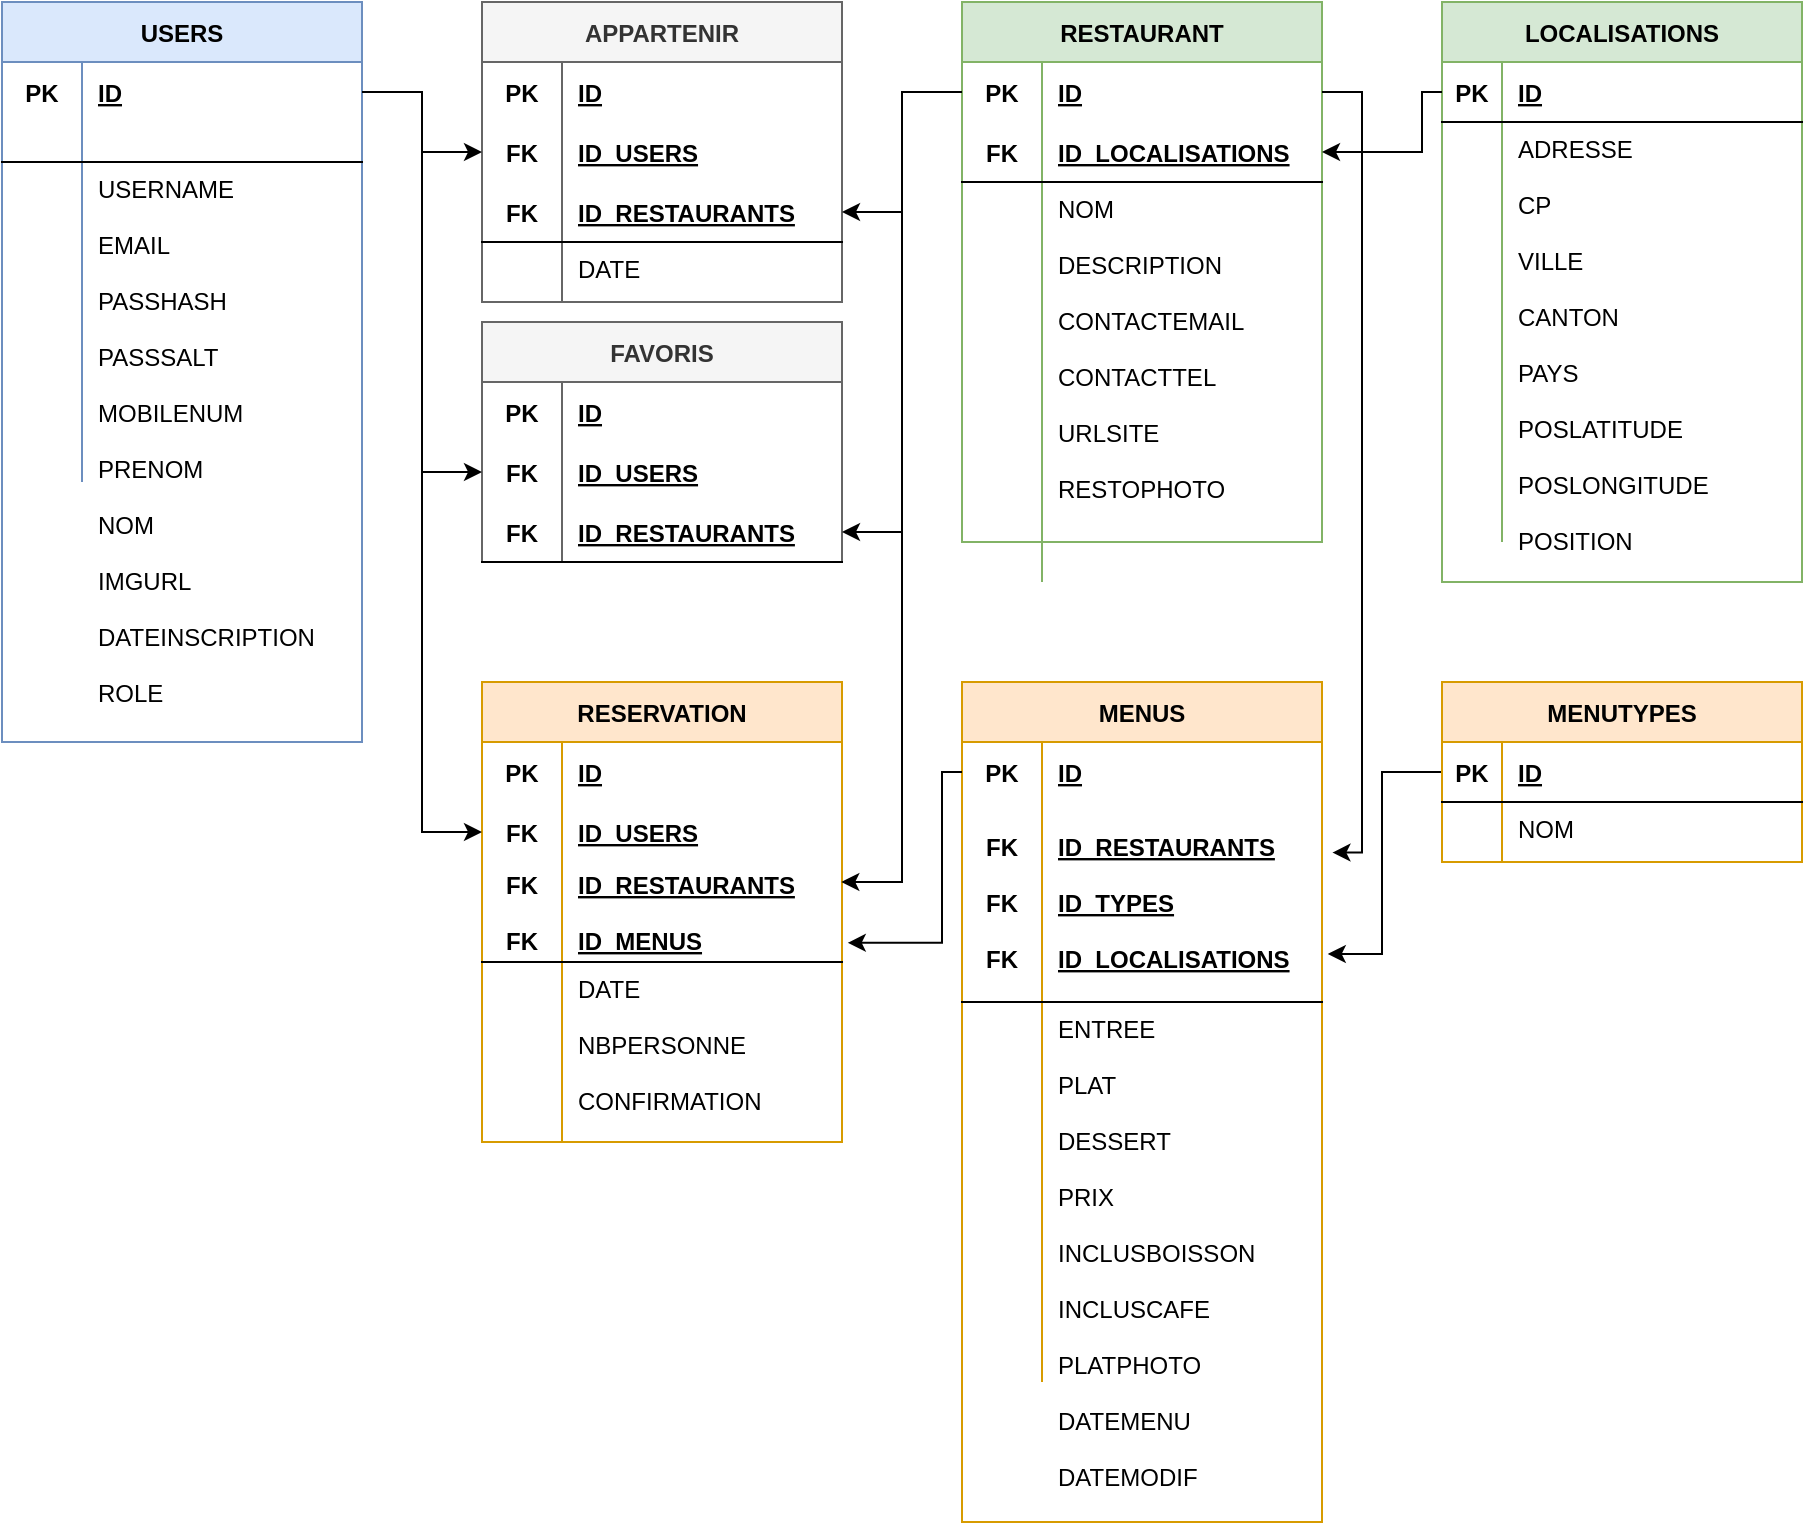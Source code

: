 <mxfile version="13.9.9" type="device"><diagram id="CB5P3qhN0YA8dHJt1_Sy" name="Page-1"><mxGraphModel dx="1278" dy="995" grid="1" gridSize="10" guides="1" tooltips="1" connect="1" arrows="1" fold="1" page="1" pageScale="1" pageWidth="827" pageHeight="1169" math="0" shadow="0"><root><mxCell id="0"/><mxCell id="1" parent="0"/><mxCell id="Mli4QRbDKlX4HgYCYpXU-8" value="USERS" style="shape=table;startSize=30;container=1;collapsible=1;childLayout=tableLayout;fixedRows=1;rowLines=0;fontStyle=1;align=center;resizeLast=1;fillColor=#dae8fc;strokeColor=#6c8ebf;" parent="1" vertex="1"><mxGeometry x="240" y="80" width="180" height="370" as="geometry"/></mxCell><mxCell id="Mli4QRbDKlX4HgYCYpXU-9" value="" style="shape=partialRectangle;collapsible=0;dropTarget=0;pointerEvents=0;fillColor=none;top=0;left=0;bottom=0;right=0;points=[[0,0.5],[1,0.5]];portConstraint=eastwest;" parent="Mli4QRbDKlX4HgYCYpXU-8" vertex="1"><mxGeometry y="30" width="180" height="30" as="geometry"/></mxCell><mxCell id="Mli4QRbDKlX4HgYCYpXU-10" value="PK" style="shape=partialRectangle;connectable=0;fillColor=none;top=0;left=0;bottom=0;right=0;fontStyle=1;overflow=hidden;" parent="Mli4QRbDKlX4HgYCYpXU-9" vertex="1"><mxGeometry width="40" height="30" as="geometry"><mxRectangle width="40" height="30" as="alternateBounds"/></mxGeometry></mxCell><mxCell id="Mli4QRbDKlX4HgYCYpXU-11" value="ID" style="shape=partialRectangle;connectable=0;fillColor=none;top=0;left=0;bottom=0;right=0;align=left;spacingLeft=6;fontStyle=5;overflow=hidden;" parent="Mli4QRbDKlX4HgYCYpXU-9" vertex="1"><mxGeometry x="40" width="140" height="30" as="geometry"><mxRectangle width="140" height="30" as="alternateBounds"/></mxGeometry></mxCell><mxCell id="Mli4QRbDKlX4HgYCYpXU-12" value="" style="shape=partialRectangle;collapsible=0;dropTarget=0;pointerEvents=0;fillColor=none;top=0;left=0;bottom=1;right=0;points=[[0,0.5],[1,0.5]];portConstraint=eastwest;" parent="Mli4QRbDKlX4HgYCYpXU-8" vertex="1"><mxGeometry y="60" width="180" height="20" as="geometry"/></mxCell><mxCell id="Mli4QRbDKlX4HgYCYpXU-13" value="" style="shape=partialRectangle;connectable=0;fillColor=none;top=0;left=0;bottom=0;right=0;fontStyle=1;overflow=hidden;" parent="Mli4QRbDKlX4HgYCYpXU-12" vertex="1"><mxGeometry width="40" height="20" as="geometry"><mxRectangle width="40" height="30" as="alternateBounds"/></mxGeometry></mxCell><mxCell id="Mli4QRbDKlX4HgYCYpXU-14" value="" style="shape=partialRectangle;connectable=0;fillColor=none;top=0;left=0;bottom=0;right=0;align=left;spacingLeft=6;fontStyle=5;overflow=hidden;" parent="Mli4QRbDKlX4HgYCYpXU-12" vertex="1"><mxGeometry x="40" width="140" height="20" as="geometry"><mxRectangle width="140" height="30" as="alternateBounds"/></mxGeometry></mxCell><mxCell id="Mli4QRbDKlX4HgYCYpXU-15" value="" style="shape=partialRectangle;collapsible=0;dropTarget=0;pointerEvents=0;fillColor=none;top=0;left=0;bottom=0;right=0;points=[[0,0.5],[1,0.5]];portConstraint=eastwest;" parent="Mli4QRbDKlX4HgYCYpXU-8" vertex="1"><mxGeometry y="80" width="180" height="280" as="geometry"/></mxCell><mxCell id="Mli4QRbDKlX4HgYCYpXU-16" value="" style="shape=partialRectangle;connectable=0;fillColor=none;top=0;left=0;bottom=0;right=0;editable=1;overflow=hidden;" parent="Mli4QRbDKlX4HgYCYpXU-15" vertex="1"><mxGeometry width="40" height="280" as="geometry"><mxRectangle width="40" height="150" as="alternateBounds"/></mxGeometry></mxCell><mxCell id="Mli4QRbDKlX4HgYCYpXU-17" value="USERNAME&#10;&#10;EMAIL&#10;&#10;PASSHASH&#10;&#10;PASSSALT&#10;&#10;MOBILENUM&#10;&#10;PRENOM&#10;&#10;NOM&#10;&#10;IMGURL&#10;&#10;DATEINSCRIPTION&#10;&#10;ROLE" style="shape=partialRectangle;connectable=0;fillColor=none;top=0;left=0;bottom=0;right=0;align=left;spacingLeft=6;overflow=hidden;verticalAlign=top;" parent="Mli4QRbDKlX4HgYCYpXU-15" vertex="1"><mxGeometry x="40" width="140" height="280" as="geometry"><mxRectangle width="140" height="150" as="alternateBounds"/></mxGeometry></mxCell><mxCell id="Mli4QRbDKlX4HgYCYpXU-19" value="APPARTENIR" style="shape=table;startSize=30;container=1;collapsible=1;childLayout=tableLayout;fixedRows=1;rowLines=0;fontStyle=1;align=center;resizeLast=1;fillColor=#f5f5f5;strokeColor=#666666;fontColor=#333333;" parent="1" vertex="1"><mxGeometry x="480" y="80" width="180" height="150" as="geometry"/></mxCell><mxCell id="Mli4QRbDKlX4HgYCYpXU-20" value="" style="shape=partialRectangle;collapsible=0;dropTarget=0;pointerEvents=0;fillColor=none;top=0;left=0;bottom=0;right=0;points=[[0,0.5],[1,0.5]];portConstraint=eastwest;" parent="Mli4QRbDKlX4HgYCYpXU-19" vertex="1"><mxGeometry y="30" width="180" height="30" as="geometry"/></mxCell><mxCell id="Mli4QRbDKlX4HgYCYpXU-21" value="PK" style="shape=partialRectangle;connectable=0;fillColor=none;top=0;left=0;bottom=0;right=0;editable=1;overflow=hidden;fontStyle=1" parent="Mli4QRbDKlX4HgYCYpXU-20" vertex="1"><mxGeometry width="40" height="30" as="geometry"><mxRectangle width="40" height="30" as="alternateBounds"/></mxGeometry></mxCell><mxCell id="Mli4QRbDKlX4HgYCYpXU-22" value="ID" style="shape=partialRectangle;connectable=0;fillColor=none;top=0;left=0;bottom=0;right=0;align=left;spacingLeft=6;overflow=hidden;fontStyle=5" parent="Mli4QRbDKlX4HgYCYpXU-20" vertex="1"><mxGeometry x="40" width="140" height="30" as="geometry"><mxRectangle width="140" height="30" as="alternateBounds"/></mxGeometry></mxCell><mxCell id="Mli4QRbDKlX4HgYCYpXU-23" value="" style="shape=partialRectangle;collapsible=0;dropTarget=0;pointerEvents=0;fillColor=none;top=0;left=0;bottom=0;right=0;points=[[0,0.5],[1,0.5]];portConstraint=eastwest;" parent="Mli4QRbDKlX4HgYCYpXU-19" vertex="1"><mxGeometry y="60" width="180" height="30" as="geometry"/></mxCell><mxCell id="Mli4QRbDKlX4HgYCYpXU-24" value="FK" style="shape=partialRectangle;connectable=0;fillColor=none;top=0;left=0;bottom=0;right=0;fontStyle=1;overflow=hidden;" parent="Mli4QRbDKlX4HgYCYpXU-23" vertex="1"><mxGeometry width="40" height="30" as="geometry"><mxRectangle width="40" height="30" as="alternateBounds"/></mxGeometry></mxCell><mxCell id="Mli4QRbDKlX4HgYCYpXU-25" value="ID_USERS" style="shape=partialRectangle;connectable=0;fillColor=none;top=0;left=0;bottom=0;right=0;align=left;spacingLeft=6;fontStyle=5;overflow=hidden;" parent="Mli4QRbDKlX4HgYCYpXU-23" vertex="1"><mxGeometry x="40" width="140" height="30" as="geometry"><mxRectangle width="140" height="30" as="alternateBounds"/></mxGeometry></mxCell><mxCell id="Mli4QRbDKlX4HgYCYpXU-26" value="" style="shape=partialRectangle;collapsible=0;dropTarget=0;pointerEvents=0;fillColor=none;top=0;left=0;bottom=1;right=0;points=[[0,0.5],[1,0.5]];portConstraint=eastwest;" parent="Mli4QRbDKlX4HgYCYpXU-19" vertex="1"><mxGeometry y="90" width="180" height="30" as="geometry"/></mxCell><mxCell id="Mli4QRbDKlX4HgYCYpXU-27" value="FK" style="shape=partialRectangle;connectable=0;fillColor=none;top=0;left=0;bottom=0;right=0;fontStyle=1;overflow=hidden;" parent="Mli4QRbDKlX4HgYCYpXU-26" vertex="1"><mxGeometry width="40" height="30" as="geometry"><mxRectangle width="40" height="30" as="alternateBounds"/></mxGeometry></mxCell><mxCell id="Mli4QRbDKlX4HgYCYpXU-28" value="ID_RESTAURANTS" style="shape=partialRectangle;connectable=0;fillColor=none;top=0;left=0;bottom=0;right=0;align=left;spacingLeft=6;fontStyle=5;overflow=hidden;" parent="Mli4QRbDKlX4HgYCYpXU-26" vertex="1"><mxGeometry x="40" width="140" height="30" as="geometry"><mxRectangle width="140" height="30" as="alternateBounds"/></mxGeometry></mxCell><mxCell id="Mli4QRbDKlX4HgYCYpXU-29" value="" style="shape=partialRectangle;collapsible=0;dropTarget=0;pointerEvents=0;fillColor=none;top=0;left=0;bottom=0;right=0;points=[[0,0.5],[1,0.5]];portConstraint=eastwest;" parent="Mli4QRbDKlX4HgYCYpXU-19" vertex="1"><mxGeometry y="120" width="180" height="30" as="geometry"/></mxCell><mxCell id="Mli4QRbDKlX4HgYCYpXU-30" value="" style="shape=partialRectangle;connectable=0;fillColor=none;top=0;left=0;bottom=0;right=0;editable=1;overflow=hidden;" parent="Mli4QRbDKlX4HgYCYpXU-29" vertex="1"><mxGeometry width="40" height="30" as="geometry"><mxRectangle width="40" height="30" as="alternateBounds"/></mxGeometry></mxCell><mxCell id="Mli4QRbDKlX4HgYCYpXU-31" value="DATE" style="shape=partialRectangle;connectable=0;fillColor=none;top=0;left=0;bottom=0;right=0;align=left;spacingLeft=6;overflow=hidden;verticalAlign=top;" parent="Mli4QRbDKlX4HgYCYpXU-29" vertex="1"><mxGeometry x="40" width="140" height="30" as="geometry"><mxRectangle width="140" height="30" as="alternateBounds"/></mxGeometry></mxCell><mxCell id="Mli4QRbDKlX4HgYCYpXU-32" value="FAVORIS" style="shape=table;startSize=30;container=1;collapsible=1;childLayout=tableLayout;fixedRows=1;rowLines=0;fontStyle=1;align=center;resizeLast=1;fillColor=#f5f5f5;strokeColor=#666666;fontColor=#333333;" parent="1" vertex="1"><mxGeometry x="480" y="240" width="180" height="120" as="geometry"/></mxCell><mxCell id="Mli4QRbDKlX4HgYCYpXU-33" value="" style="shape=partialRectangle;collapsible=0;dropTarget=0;pointerEvents=0;fillColor=none;top=0;left=0;bottom=0;right=0;points=[[0,0.5],[1,0.5]];portConstraint=eastwest;" parent="Mli4QRbDKlX4HgYCYpXU-32" vertex="1"><mxGeometry y="30" width="180" height="30" as="geometry"/></mxCell><mxCell id="Mli4QRbDKlX4HgYCYpXU-34" value="PK" style="shape=partialRectangle;connectable=0;fillColor=none;top=0;left=0;bottom=0;right=0;editable=1;overflow=hidden;fontStyle=1" parent="Mli4QRbDKlX4HgYCYpXU-33" vertex="1"><mxGeometry width="40" height="30" as="geometry"><mxRectangle width="40" height="30" as="alternateBounds"/></mxGeometry></mxCell><mxCell id="Mli4QRbDKlX4HgYCYpXU-35" value="ID" style="shape=partialRectangle;connectable=0;fillColor=none;top=0;left=0;bottom=0;right=0;align=left;spacingLeft=6;overflow=hidden;fontStyle=5" parent="Mli4QRbDKlX4HgYCYpXU-33" vertex="1"><mxGeometry x="40" width="140" height="30" as="geometry"><mxRectangle width="140" height="30" as="alternateBounds"/></mxGeometry></mxCell><mxCell id="Mli4QRbDKlX4HgYCYpXU-36" value="" style="shape=partialRectangle;collapsible=0;dropTarget=0;pointerEvents=0;fillColor=none;top=0;left=0;bottom=0;right=0;points=[[0,0.5],[1,0.5]];portConstraint=eastwest;" parent="Mli4QRbDKlX4HgYCYpXU-32" vertex="1"><mxGeometry y="60" width="180" height="30" as="geometry"/></mxCell><mxCell id="Mli4QRbDKlX4HgYCYpXU-37" value="FK" style="shape=partialRectangle;connectable=0;fillColor=none;top=0;left=0;bottom=0;right=0;fontStyle=1;overflow=hidden;" parent="Mli4QRbDKlX4HgYCYpXU-36" vertex="1"><mxGeometry width="40" height="30" as="geometry"><mxRectangle width="40" height="30" as="alternateBounds"/></mxGeometry></mxCell><mxCell id="Mli4QRbDKlX4HgYCYpXU-38" value="ID_USERS" style="shape=partialRectangle;connectable=0;fillColor=none;top=0;left=0;bottom=0;right=0;align=left;spacingLeft=6;fontStyle=5;overflow=hidden;" parent="Mli4QRbDKlX4HgYCYpXU-36" vertex="1"><mxGeometry x="40" width="140" height="30" as="geometry"><mxRectangle width="140" height="30" as="alternateBounds"/></mxGeometry></mxCell><mxCell id="Mli4QRbDKlX4HgYCYpXU-39" value="" style="shape=partialRectangle;collapsible=0;dropTarget=0;pointerEvents=0;fillColor=none;top=0;left=0;bottom=1;right=0;points=[[0,0.5],[1,0.5]];portConstraint=eastwest;" parent="Mli4QRbDKlX4HgYCYpXU-32" vertex="1"><mxGeometry y="90" width="180" height="30" as="geometry"/></mxCell><mxCell id="Mli4QRbDKlX4HgYCYpXU-40" value="FK" style="shape=partialRectangle;connectable=0;fillColor=none;top=0;left=0;bottom=0;right=0;fontStyle=1;overflow=hidden;" parent="Mli4QRbDKlX4HgYCYpXU-39" vertex="1"><mxGeometry width="40" height="30" as="geometry"><mxRectangle width="40" height="30" as="alternateBounds"/></mxGeometry></mxCell><mxCell id="Mli4QRbDKlX4HgYCYpXU-41" value="ID_RESTAURANTS" style="shape=partialRectangle;connectable=0;fillColor=none;top=0;left=0;bottom=0;right=0;align=left;spacingLeft=6;fontStyle=5;overflow=hidden;" parent="Mli4QRbDKlX4HgYCYpXU-39" vertex="1"><mxGeometry x="40" width="140" height="30" as="geometry"><mxRectangle width="140" height="30" as="alternateBounds"/></mxGeometry></mxCell><mxCell id="Mli4QRbDKlX4HgYCYpXU-45" style="edgeStyle=orthogonalEdgeStyle;rounded=0;orthogonalLoop=1;jettySize=auto;html=1;exitX=1;exitY=0.5;exitDx=0;exitDy=0;entryX=0;entryY=0.5;entryDx=0;entryDy=0;" parent="1" source="Mli4QRbDKlX4HgYCYpXU-9" target="Mli4QRbDKlX4HgYCYpXU-23" edge="1"><mxGeometry relative="1" as="geometry"/></mxCell><mxCell id="Mli4QRbDKlX4HgYCYpXU-46" style="edgeStyle=orthogonalEdgeStyle;rounded=0;orthogonalLoop=1;jettySize=auto;html=1;exitX=1;exitY=0.5;exitDx=0;exitDy=0;entryX=0;entryY=0.5;entryDx=0;entryDy=0;" parent="1" source="Mli4QRbDKlX4HgYCYpXU-9" target="Mli4QRbDKlX4HgYCYpXU-36" edge="1"><mxGeometry relative="1" as="geometry"/></mxCell><mxCell id="Mli4QRbDKlX4HgYCYpXU-47" value="RESTAURANT" style="shape=table;startSize=30;container=1;collapsible=1;childLayout=tableLayout;fixedRows=1;rowLines=0;fontStyle=1;align=center;resizeLast=1;fillColor=#d5e8d4;strokeColor=#82b366;" parent="1" vertex="1"><mxGeometry x="720" y="80" width="180" height="270" as="geometry"/></mxCell><mxCell id="Mli4QRbDKlX4HgYCYpXU-48" value="" style="shape=partialRectangle;collapsible=0;dropTarget=0;pointerEvents=0;fillColor=none;top=0;left=0;bottom=0;right=0;points=[[0,0.5],[1,0.5]];portConstraint=eastwest;" parent="Mli4QRbDKlX4HgYCYpXU-47" vertex="1"><mxGeometry y="30" width="180" height="30" as="geometry"/></mxCell><mxCell id="Mli4QRbDKlX4HgYCYpXU-49" value="PK" style="shape=partialRectangle;connectable=0;fillColor=none;top=0;left=0;bottom=0;right=0;fontStyle=1;overflow=hidden;" parent="Mli4QRbDKlX4HgYCYpXU-48" vertex="1"><mxGeometry width="40" height="30" as="geometry"><mxRectangle width="40" height="30" as="alternateBounds"/></mxGeometry></mxCell><mxCell id="Mli4QRbDKlX4HgYCYpXU-50" value="ID" style="shape=partialRectangle;connectable=0;fillColor=none;top=0;left=0;bottom=0;right=0;align=left;spacingLeft=6;fontStyle=5;overflow=hidden;" parent="Mli4QRbDKlX4HgYCYpXU-48" vertex="1"><mxGeometry x="40" width="140" height="30" as="geometry"><mxRectangle width="140" height="30" as="alternateBounds"/></mxGeometry></mxCell><mxCell id="Mli4QRbDKlX4HgYCYpXU-51" value="" style="shape=partialRectangle;collapsible=0;dropTarget=0;pointerEvents=0;fillColor=none;top=0;left=0;bottom=1;right=0;points=[[0,0.5],[1,0.5]];portConstraint=eastwest;" parent="Mli4QRbDKlX4HgYCYpXU-47" vertex="1"><mxGeometry y="60" width="180" height="30" as="geometry"/></mxCell><mxCell id="Mli4QRbDKlX4HgYCYpXU-52" value="FK" style="shape=partialRectangle;connectable=0;fillColor=none;top=0;left=0;bottom=0;right=0;fontStyle=1;overflow=hidden;" parent="Mli4QRbDKlX4HgYCYpXU-51" vertex="1"><mxGeometry width="40" height="30" as="geometry"><mxRectangle width="40" height="30" as="alternateBounds"/></mxGeometry></mxCell><mxCell id="Mli4QRbDKlX4HgYCYpXU-53" value="ID_LOCALISATIONS" style="shape=partialRectangle;connectable=0;fillColor=none;top=0;left=0;bottom=0;right=0;align=left;spacingLeft=6;fontStyle=5;overflow=hidden;" parent="Mli4QRbDKlX4HgYCYpXU-51" vertex="1"><mxGeometry x="40" width="140" height="30" as="geometry"><mxRectangle width="140" height="30" as="alternateBounds"/></mxGeometry></mxCell><mxCell id="Mli4QRbDKlX4HgYCYpXU-54" value="" style="shape=partialRectangle;collapsible=0;dropTarget=0;pointerEvents=0;fillColor=none;top=0;left=0;bottom=0;right=0;points=[[0,0.5],[1,0.5]];portConstraint=eastwest;" parent="Mli4QRbDKlX4HgYCYpXU-47" vertex="1"><mxGeometry y="90" width="180" height="170" as="geometry"/></mxCell><mxCell id="Mli4QRbDKlX4HgYCYpXU-55" value="" style="shape=partialRectangle;connectable=0;fillColor=none;top=0;left=0;bottom=0;right=0;editable=1;overflow=hidden;" parent="Mli4QRbDKlX4HgYCYpXU-54" vertex="1"><mxGeometry width="40" height="170" as="geometry"><mxRectangle width="40" height="200" as="alternateBounds"/></mxGeometry></mxCell><mxCell id="Mli4QRbDKlX4HgYCYpXU-56" value="NOM&#10;&#10;DESCRIPTION&#10;&#10;CONTACTEMAIL&#10;&#10;CONTACTTEL&#10;&#10;URLSITE&#10;&#10;RESTOPHOTO&#10;&#10;" style="shape=partialRectangle;connectable=0;fillColor=none;top=0;left=0;bottom=0;right=0;align=left;spacingLeft=6;overflow=hidden;verticalAlign=top;" parent="Mli4QRbDKlX4HgYCYpXU-54" vertex="1"><mxGeometry x="40" width="140" height="170" as="geometry"><mxRectangle width="140" height="200" as="alternateBounds"/></mxGeometry></mxCell><mxCell id="Mli4QRbDKlX4HgYCYpXU-70" value="LOCALISATIONS" style="shape=table;startSize=30;container=1;collapsible=1;childLayout=tableLayout;fixedRows=1;rowLines=0;fontStyle=1;align=center;resizeLast=1;fillColor=#d5e8d4;strokeColor=#82b366;" parent="1" vertex="1"><mxGeometry x="960" y="80" width="180" height="290" as="geometry"/></mxCell><mxCell id="Mli4QRbDKlX4HgYCYpXU-71" value="" style="shape=partialRectangle;collapsible=0;dropTarget=0;pointerEvents=0;fillColor=none;top=0;left=0;bottom=1;right=0;points=[[0,0.5],[1,0.5]];portConstraint=eastwest;" parent="Mli4QRbDKlX4HgYCYpXU-70" vertex="1"><mxGeometry y="30" width="180" height="30" as="geometry"/></mxCell><mxCell id="Mli4QRbDKlX4HgYCYpXU-72" value="PK" style="shape=partialRectangle;connectable=0;fillColor=none;top=0;left=0;bottom=0;right=0;fontStyle=1;overflow=hidden;" parent="Mli4QRbDKlX4HgYCYpXU-71" vertex="1"><mxGeometry width="30" height="30" as="geometry"><mxRectangle width="30" height="30" as="alternateBounds"/></mxGeometry></mxCell><mxCell id="Mli4QRbDKlX4HgYCYpXU-73" value="ID" style="shape=partialRectangle;connectable=0;fillColor=none;top=0;left=0;bottom=0;right=0;align=left;spacingLeft=6;fontStyle=5;overflow=hidden;" parent="Mli4QRbDKlX4HgYCYpXU-71" vertex="1"><mxGeometry x="30" width="150" height="30" as="geometry"><mxRectangle width="150" height="30" as="alternateBounds"/></mxGeometry></mxCell><mxCell id="Mli4QRbDKlX4HgYCYpXU-74" value="" style="shape=partialRectangle;collapsible=0;dropTarget=0;pointerEvents=0;fillColor=none;top=0;left=0;bottom=0;right=0;points=[[0,0.5],[1,0.5]];portConstraint=eastwest;" parent="Mli4QRbDKlX4HgYCYpXU-70" vertex="1"><mxGeometry y="60" width="180" height="210" as="geometry"/></mxCell><mxCell id="Mli4QRbDKlX4HgYCYpXU-75" value="" style="shape=partialRectangle;connectable=0;fillColor=none;top=0;left=0;bottom=0;right=0;editable=1;overflow=hidden;" parent="Mli4QRbDKlX4HgYCYpXU-74" vertex="1"><mxGeometry width="30" height="210" as="geometry"><mxRectangle width="30" height="210" as="alternateBounds"/></mxGeometry></mxCell><mxCell id="Mli4QRbDKlX4HgYCYpXU-76" value="ADRESSE&#10;&#10;CP&#10;&#10;VILLE&#10;&#10;CANTON&#10;&#10;PAYS&#10;&#10;POSLATITUDE&#10;&#10;POSLONGITUDE&#10;&#10;POSITION" style="shape=partialRectangle;connectable=0;fillColor=none;top=0;left=0;bottom=0;right=0;align=left;spacingLeft=6;overflow=hidden;verticalAlign=top;" parent="Mli4QRbDKlX4HgYCYpXU-74" vertex="1"><mxGeometry x="30" width="150" height="210" as="geometry"><mxRectangle width="150" height="210" as="alternateBounds"/></mxGeometry></mxCell><mxCell id="Mli4QRbDKlX4HgYCYpXU-77" style="edgeStyle=orthogonalEdgeStyle;rounded=0;orthogonalLoop=1;jettySize=auto;html=1;exitX=0;exitY=0.5;exitDx=0;exitDy=0;entryX=1;entryY=0.5;entryDx=0;entryDy=0;" parent="1" source="Mli4QRbDKlX4HgYCYpXU-71" target="Mli4QRbDKlX4HgYCYpXU-51" edge="1"><mxGeometry relative="1" as="geometry"><Array as="points"><mxPoint x="950" y="125"/><mxPoint x="950" y="155"/></Array></mxGeometry></mxCell><mxCell id="Mli4QRbDKlX4HgYCYpXU-78" style="edgeStyle=orthogonalEdgeStyle;rounded=0;orthogonalLoop=1;jettySize=auto;html=1;exitX=0;exitY=0.5;exitDx=0;exitDy=0;entryX=1;entryY=0.5;entryDx=0;entryDy=0;" parent="1" source="Mli4QRbDKlX4HgYCYpXU-48" target="Mli4QRbDKlX4HgYCYpXU-26" edge="1"><mxGeometry relative="1" as="geometry"/></mxCell><mxCell id="Mli4QRbDKlX4HgYCYpXU-79" style="edgeStyle=orthogonalEdgeStyle;rounded=0;orthogonalLoop=1;jettySize=auto;html=1;exitX=0;exitY=0.5;exitDx=0;exitDy=0;entryX=1;entryY=0.5;entryDx=0;entryDy=0;" parent="1" source="Mli4QRbDKlX4HgYCYpXU-48" target="Mli4QRbDKlX4HgYCYpXU-39" edge="1"><mxGeometry relative="1" as="geometry"/></mxCell><mxCell id="Mli4QRbDKlX4HgYCYpXU-80" value="MENUS" style="shape=table;startSize=30;container=1;collapsible=1;childLayout=tableLayout;fixedRows=1;rowLines=0;fontStyle=1;align=center;resizeLast=1;fillColor=#ffe6cc;strokeColor=#d79b00;" parent="1" vertex="1"><mxGeometry x="720" y="420" width="180" height="420" as="geometry"/></mxCell><mxCell id="Mli4QRbDKlX4HgYCYpXU-81" value="" style="shape=partialRectangle;collapsible=0;dropTarget=0;pointerEvents=0;fillColor=none;top=0;left=0;bottom=0;right=0;points=[[0,0.5],[1,0.5]];portConstraint=eastwest;" parent="Mli4QRbDKlX4HgYCYpXU-80" vertex="1"><mxGeometry y="30" width="180" height="30" as="geometry"/></mxCell><mxCell id="Mli4QRbDKlX4HgYCYpXU-82" value="PK" style="shape=partialRectangle;connectable=0;fillColor=none;top=0;left=0;bottom=0;right=0;fontStyle=1;overflow=hidden;" parent="Mli4QRbDKlX4HgYCYpXU-81" vertex="1"><mxGeometry width="40" height="30" as="geometry"><mxRectangle width="40" height="30" as="alternateBounds"/></mxGeometry></mxCell><mxCell id="Mli4QRbDKlX4HgYCYpXU-83" value="ID" style="shape=partialRectangle;connectable=0;fillColor=none;top=0;left=0;bottom=0;right=0;align=left;spacingLeft=6;fontStyle=5;overflow=hidden;" parent="Mli4QRbDKlX4HgYCYpXU-81" vertex="1"><mxGeometry x="40" width="140" height="30" as="geometry"><mxRectangle width="140" height="30" as="alternateBounds"/></mxGeometry></mxCell><mxCell id="Mli4QRbDKlX4HgYCYpXU-84" value="" style="shape=partialRectangle;collapsible=0;dropTarget=0;pointerEvents=0;fillColor=none;top=0;left=0;bottom=1;right=0;points=[[0,0.5],[1,0.5]];portConstraint=eastwest;" parent="Mli4QRbDKlX4HgYCYpXU-80" vertex="1"><mxGeometry y="60" width="180" height="100" as="geometry"/></mxCell><mxCell id="Mli4QRbDKlX4HgYCYpXU-85" value="FK&#10;&#10;FK&#10;&#10;FK" style="shape=partialRectangle;connectable=0;fillColor=none;top=0;left=0;bottom=0;right=0;fontStyle=1;overflow=hidden;" parent="Mli4QRbDKlX4HgYCYpXU-84" vertex="1"><mxGeometry width="40" height="100" as="geometry"><mxRectangle width="40" height="60" as="alternateBounds"/></mxGeometry></mxCell><mxCell id="Mli4QRbDKlX4HgYCYpXU-86" value="ID_RESTAURANTS&#10;&#10;ID_TYPES&#10;&#10;ID_LOCALISATIONS" style="shape=partialRectangle;connectable=0;fillColor=none;top=0;left=0;bottom=0;right=0;align=left;spacingLeft=6;fontStyle=5;overflow=hidden;" parent="Mli4QRbDKlX4HgYCYpXU-84" vertex="1"><mxGeometry x="40" width="140" height="100" as="geometry"><mxRectangle width="140" height="60" as="alternateBounds"/></mxGeometry></mxCell><mxCell id="Mli4QRbDKlX4HgYCYpXU-87" value="" style="shape=partialRectangle;collapsible=0;dropTarget=0;pointerEvents=0;fillColor=none;top=0;left=0;bottom=0;right=0;points=[[0,0.5],[1,0.5]];portConstraint=eastwest;" parent="Mli4QRbDKlX4HgYCYpXU-80" vertex="1"><mxGeometry y="160" width="180" height="250" as="geometry"/></mxCell><mxCell id="Mli4QRbDKlX4HgYCYpXU-88" value="" style="shape=partialRectangle;connectable=0;fillColor=none;top=0;left=0;bottom=0;right=0;editable=1;overflow=hidden;" parent="Mli4QRbDKlX4HgYCYpXU-87" vertex="1"><mxGeometry width="40" height="250" as="geometry"><mxRectangle width="40" height="230" as="alternateBounds"/></mxGeometry></mxCell><mxCell id="Mli4QRbDKlX4HgYCYpXU-89" value="ENTREE&#10;&#10;PLAT&#10;&#10;DESSERT&#10;&#10;PRIX&#10;&#10;INCLUSBOISSON&#10;&#10;INCLUSCAFE&#10;&#10;PLATPHOTO&#10;&#10;DATEMENU&#10;&#10;DATEMODIF" style="shape=partialRectangle;connectable=0;fillColor=none;top=0;left=0;bottom=0;right=0;align=left;spacingLeft=6;overflow=hidden;verticalAlign=top;" parent="Mli4QRbDKlX4HgYCYpXU-87" vertex="1"><mxGeometry x="40" width="140" height="250" as="geometry"><mxRectangle width="140" height="230" as="alternateBounds"/></mxGeometry></mxCell><mxCell id="Mli4QRbDKlX4HgYCYpXU-101" value="RESERVATION" style="shape=table;startSize=30;container=1;collapsible=1;childLayout=tableLayout;fixedRows=1;rowLines=0;fontStyle=1;align=center;resizeLast=1;fillColor=#ffe6cc;strokeColor=#d79b00;" parent="1" vertex="1"><mxGeometry x="480" y="420" width="180" height="230" as="geometry"/></mxCell><mxCell id="Mli4QRbDKlX4HgYCYpXU-102" value="" style="shape=partialRectangle;collapsible=0;dropTarget=0;pointerEvents=0;fillColor=none;top=0;left=0;bottom=0;right=0;points=[[0,0.5],[1,0.5]];portConstraint=eastwest;" parent="Mli4QRbDKlX4HgYCYpXU-101" vertex="1"><mxGeometry y="30" width="180" height="30" as="geometry"/></mxCell><mxCell id="Mli4QRbDKlX4HgYCYpXU-103" value="PK" style="shape=partialRectangle;connectable=0;fillColor=none;top=0;left=0;bottom=0;right=0;editable=1;overflow=hidden;fontStyle=1" parent="Mli4QRbDKlX4HgYCYpXU-102" vertex="1"><mxGeometry width="40" height="30" as="geometry"><mxRectangle width="40" height="30" as="alternateBounds"/></mxGeometry></mxCell><mxCell id="Mli4QRbDKlX4HgYCYpXU-104" value="ID" style="shape=partialRectangle;connectable=0;fillColor=none;top=0;left=0;bottom=0;right=0;align=left;spacingLeft=6;overflow=hidden;fontStyle=5" parent="Mli4QRbDKlX4HgYCYpXU-102" vertex="1"><mxGeometry x="40" width="140" height="30" as="geometry"><mxRectangle width="140" height="30" as="alternateBounds"/></mxGeometry></mxCell><mxCell id="Mli4QRbDKlX4HgYCYpXU-105" value="" style="shape=partialRectangle;collapsible=0;dropTarget=0;pointerEvents=0;fillColor=none;top=0;left=0;bottom=0;right=0;points=[[0,0.5],[1,0.5]];portConstraint=eastwest;" parent="Mli4QRbDKlX4HgYCYpXU-101" vertex="1"><mxGeometry y="60" width="180" height="30" as="geometry"/></mxCell><mxCell id="Mli4QRbDKlX4HgYCYpXU-106" value="FK" style="shape=partialRectangle;connectable=0;fillColor=none;top=0;left=0;bottom=0;right=0;fontStyle=1;overflow=hidden;" parent="Mli4QRbDKlX4HgYCYpXU-105" vertex="1"><mxGeometry width="40" height="30" as="geometry"><mxRectangle width="40" height="30" as="alternateBounds"/></mxGeometry></mxCell><mxCell id="Mli4QRbDKlX4HgYCYpXU-107" value="ID_USERS" style="shape=partialRectangle;connectable=0;fillColor=none;top=0;left=0;bottom=0;right=0;align=left;spacingLeft=6;fontStyle=5;overflow=hidden;" parent="Mli4QRbDKlX4HgYCYpXU-105" vertex="1"><mxGeometry x="40" width="140" height="30" as="geometry"><mxRectangle width="140" height="30" as="alternateBounds"/></mxGeometry></mxCell><mxCell id="Mli4QRbDKlX4HgYCYpXU-108" value="" style="shape=partialRectangle;collapsible=0;dropTarget=0;pointerEvents=0;fillColor=none;top=0;left=0;bottom=1;right=0;points=[[0,0.5],[1,0.5]];portConstraint=eastwest;" parent="Mli4QRbDKlX4HgYCYpXU-101" vertex="1"><mxGeometry y="90" width="180" height="50" as="geometry"/></mxCell><mxCell id="Mli4QRbDKlX4HgYCYpXU-109" value="FK&#10;&#10;FK" style="shape=partialRectangle;connectable=0;fillColor=none;top=0;left=0;bottom=0;right=0;fontStyle=1;overflow=hidden;" parent="Mli4QRbDKlX4HgYCYpXU-108" vertex="1"><mxGeometry width="40" height="50" as="geometry"><mxRectangle width="40" height="50" as="alternateBounds"/></mxGeometry></mxCell><mxCell id="Mli4QRbDKlX4HgYCYpXU-110" value="ID_RESTAURANTS&#10;&#10;ID_MENUS" style="shape=partialRectangle;connectable=0;fillColor=none;top=0;left=0;bottom=0;right=0;align=left;spacingLeft=6;fontStyle=5;overflow=hidden;" parent="Mli4QRbDKlX4HgYCYpXU-108" vertex="1"><mxGeometry x="40" width="140" height="50" as="geometry"><mxRectangle width="140" height="50" as="alternateBounds"/></mxGeometry></mxCell><mxCell id="Mli4QRbDKlX4HgYCYpXU-111" value="" style="shape=partialRectangle;collapsible=0;dropTarget=0;pointerEvents=0;fillColor=none;top=0;left=0;bottom=0;right=0;points=[[0,0.5],[1,0.5]];portConstraint=eastwest;" parent="Mli4QRbDKlX4HgYCYpXU-101" vertex="1"><mxGeometry y="140" width="180" height="90" as="geometry"/></mxCell><mxCell id="Mli4QRbDKlX4HgYCYpXU-112" value="" style="shape=partialRectangle;connectable=0;fillColor=none;top=0;left=0;bottom=0;right=0;editable=1;overflow=hidden;" parent="Mli4QRbDKlX4HgYCYpXU-111" vertex="1"><mxGeometry width="40" height="90" as="geometry"><mxRectangle width="40" height="90" as="alternateBounds"/></mxGeometry></mxCell><mxCell id="Mli4QRbDKlX4HgYCYpXU-113" value="DATE&#10;&#10;NBPERSONNE&#10;&#10;CONFIRMATION" style="shape=partialRectangle;connectable=0;fillColor=none;top=0;left=0;bottom=0;right=0;align=left;spacingLeft=6;overflow=hidden;verticalAlign=top;" parent="Mli4QRbDKlX4HgYCYpXU-111" vertex="1"><mxGeometry x="40" width="140" height="90" as="geometry"><mxRectangle width="140" height="90" as="alternateBounds"/></mxGeometry></mxCell><mxCell id="Mli4QRbDKlX4HgYCYpXU-114" style="edgeStyle=orthogonalEdgeStyle;rounded=0;orthogonalLoop=1;jettySize=auto;html=1;exitX=1;exitY=0.5;exitDx=0;exitDy=0;entryX=0;entryY=0.5;entryDx=0;entryDy=0;" parent="1" source="Mli4QRbDKlX4HgYCYpXU-9" target="Mli4QRbDKlX4HgYCYpXU-105" edge="1"><mxGeometry relative="1" as="geometry"/></mxCell><mxCell id="ozwHJWZUf681WS6MV44n-2" style="edgeStyle=orthogonalEdgeStyle;rounded=0;orthogonalLoop=1;jettySize=auto;html=1;exitX=0;exitY=0.5;exitDx=0;exitDy=0;entryX=1.016;entryY=0.76;entryDx=0;entryDy=0;entryPerimeter=0;" parent="1" source="Mli4QRbDKlX4HgYCYpXU-116" target="Mli4QRbDKlX4HgYCYpXU-84" edge="1"><mxGeometry relative="1" as="geometry"/></mxCell><mxCell id="Mli4QRbDKlX4HgYCYpXU-116" value="MENUTYPES" style="shape=table;startSize=30;container=1;collapsible=1;childLayout=tableLayout;fixedRows=1;rowLines=0;fontStyle=1;align=center;resizeLast=1;fillColor=#ffe6cc;strokeColor=#d79b00;" parent="1" vertex="1"><mxGeometry x="960" y="420" width="180" height="90" as="geometry"/></mxCell><mxCell id="Mli4QRbDKlX4HgYCYpXU-117" value="" style="shape=partialRectangle;collapsible=0;dropTarget=0;pointerEvents=0;fillColor=none;top=0;left=0;bottom=1;right=0;points=[[0,0.5],[1,0.5]];portConstraint=eastwest;" parent="Mli4QRbDKlX4HgYCYpXU-116" vertex="1"><mxGeometry y="30" width="180" height="30" as="geometry"/></mxCell><mxCell id="Mli4QRbDKlX4HgYCYpXU-118" value="PK" style="shape=partialRectangle;connectable=0;fillColor=none;top=0;left=0;bottom=0;right=0;fontStyle=1;overflow=hidden;" parent="Mli4QRbDKlX4HgYCYpXU-117" vertex="1"><mxGeometry width="30" height="30" as="geometry"><mxRectangle width="30" height="30" as="alternateBounds"/></mxGeometry></mxCell><mxCell id="Mli4QRbDKlX4HgYCYpXU-119" value="ID" style="shape=partialRectangle;connectable=0;fillColor=none;top=0;left=0;bottom=0;right=0;align=left;spacingLeft=6;fontStyle=5;overflow=hidden;" parent="Mli4QRbDKlX4HgYCYpXU-117" vertex="1"><mxGeometry x="30" width="150" height="30" as="geometry"><mxRectangle width="150" height="30" as="alternateBounds"/></mxGeometry></mxCell><mxCell id="Mli4QRbDKlX4HgYCYpXU-120" value="" style="shape=partialRectangle;collapsible=0;dropTarget=0;pointerEvents=0;fillColor=none;top=0;left=0;bottom=0;right=0;points=[[0,0.5],[1,0.5]];portConstraint=eastwest;" parent="Mli4QRbDKlX4HgYCYpXU-116" vertex="1"><mxGeometry y="60" width="180" height="30" as="geometry"/></mxCell><mxCell id="Mli4QRbDKlX4HgYCYpXU-121" value="" style="shape=partialRectangle;connectable=0;fillColor=none;top=0;left=0;bottom=0;right=0;editable=1;overflow=hidden;" parent="Mli4QRbDKlX4HgYCYpXU-120" vertex="1"><mxGeometry width="30" height="30" as="geometry"><mxRectangle width="30" height="30" as="alternateBounds"/></mxGeometry></mxCell><mxCell id="Mli4QRbDKlX4HgYCYpXU-122" value="NOM" style="shape=partialRectangle;connectable=0;fillColor=none;top=0;left=0;bottom=0;right=0;align=left;spacingLeft=6;overflow=hidden;verticalAlign=top;" parent="Mli4QRbDKlX4HgYCYpXU-120" vertex="1"><mxGeometry x="30" width="150" height="30" as="geometry"><mxRectangle width="150" height="30" as="alternateBounds"/></mxGeometry></mxCell><mxCell id="Mli4QRbDKlX4HgYCYpXU-127" style="edgeStyle=orthogonalEdgeStyle;rounded=0;orthogonalLoop=1;jettySize=auto;html=1;exitX=0;exitY=0.5;exitDx=0;exitDy=0;entryX=1.016;entryY=0.808;entryDx=0;entryDy=0;entryPerimeter=0;" parent="1" source="Mli4QRbDKlX4HgYCYpXU-81" target="Mli4QRbDKlX4HgYCYpXU-108" edge="1"><mxGeometry relative="1" as="geometry"><Array as="points"><mxPoint x="710" y="465"/><mxPoint x="710" y="550"/></Array></mxGeometry></mxCell><mxCell id="Mli4QRbDKlX4HgYCYpXU-128" style="edgeStyle=orthogonalEdgeStyle;rounded=0;orthogonalLoop=1;jettySize=auto;html=1;exitX=0;exitY=0.5;exitDx=0;exitDy=0;entryX=0.998;entryY=0.2;entryDx=0;entryDy=0;entryPerimeter=0;" parent="1" source="Mli4QRbDKlX4HgYCYpXU-48" target="Mli4QRbDKlX4HgYCYpXU-108" edge="1"><mxGeometry relative="1" as="geometry"><Array as="points"><mxPoint x="690" y="125"/><mxPoint x="690" y="520"/></Array></mxGeometry></mxCell><mxCell id="ozwHJWZUf681WS6MV44n-1" style="edgeStyle=orthogonalEdgeStyle;rounded=0;orthogonalLoop=1;jettySize=auto;html=1;exitX=1;exitY=0.5;exitDx=0;exitDy=0;entryX=1.029;entryY=0.253;entryDx=0;entryDy=0;entryPerimeter=0;" parent="1" source="Mli4QRbDKlX4HgYCYpXU-48" target="Mli4QRbDKlX4HgYCYpXU-84" edge="1"><mxGeometry relative="1" as="geometry"/></mxCell></root></mxGraphModel></diagram></mxfile>